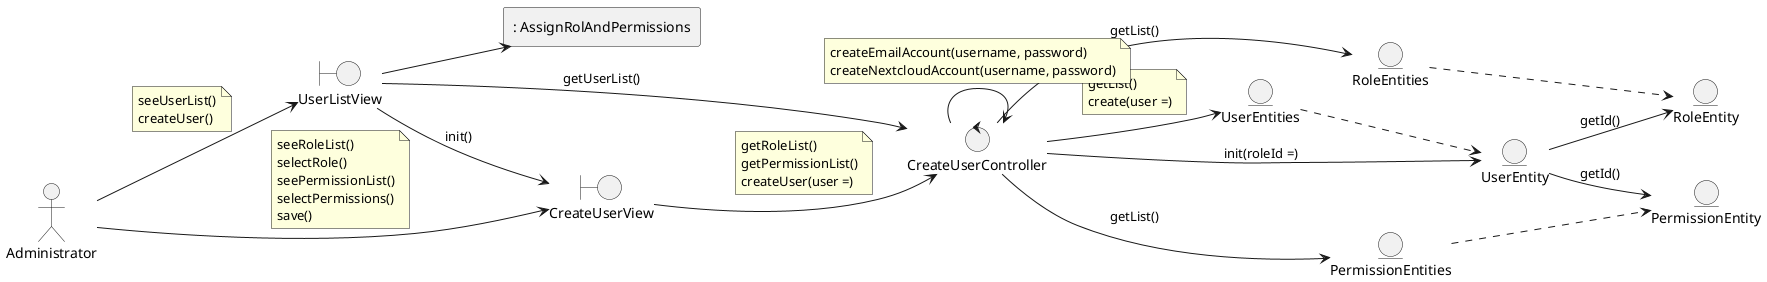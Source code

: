 @startuml
left to right direction

actor Administrator

boundary UserListView
boundary CreateUserView

control CreateUserController

entity UserEntities
entity UserEntity
entity RoleEntities
entity RoleEntity
entity PermissionEntities
entity PermissionEntity

'--- Actor relations ---
Administrator --> UserListView
note on link
    seeUserList()
    createUser()
end note

Administrator --> CreateUserView
note on link
    seeRoleList()
    selectRole()
    seePermissionList()
    selectPermissions()
    save()
end note

'--- Views relations ---
UserListView --> CreateUserView : init()
UserListView --> CreateUserController : getUserList()

rectangle CU as ": AssignRolAndPermissions"
UserListView --> CU

CreateUserView --> CreateUserController
note on link
    getRoleList()
    getPermissionList()
    createUser(user =)
end note

'--- Controllers relations ---
CreateUserController --> PermissionEntities : getList()
CreateUserController --> RoleEntities : getList()
CreateUserController --> UserEntities
note on link
    getList()
    create(user =)
end note
CreateUserController --> UserEntity : init(roleId =)
CreateUserController --> CreateUserController
note on link
    createEmailAccount(username, password)
    createNextcloudAccount(username, password)
end note

'--- Entity relations ---
PermissionEntities ..> PermissionEntity
RoleEntities ..> RoleEntity
UserEntities ..> UserEntity

UserEntity --> RoleEntity : getId()
UserEntity --> PermissionEntity : getId()

@enduml